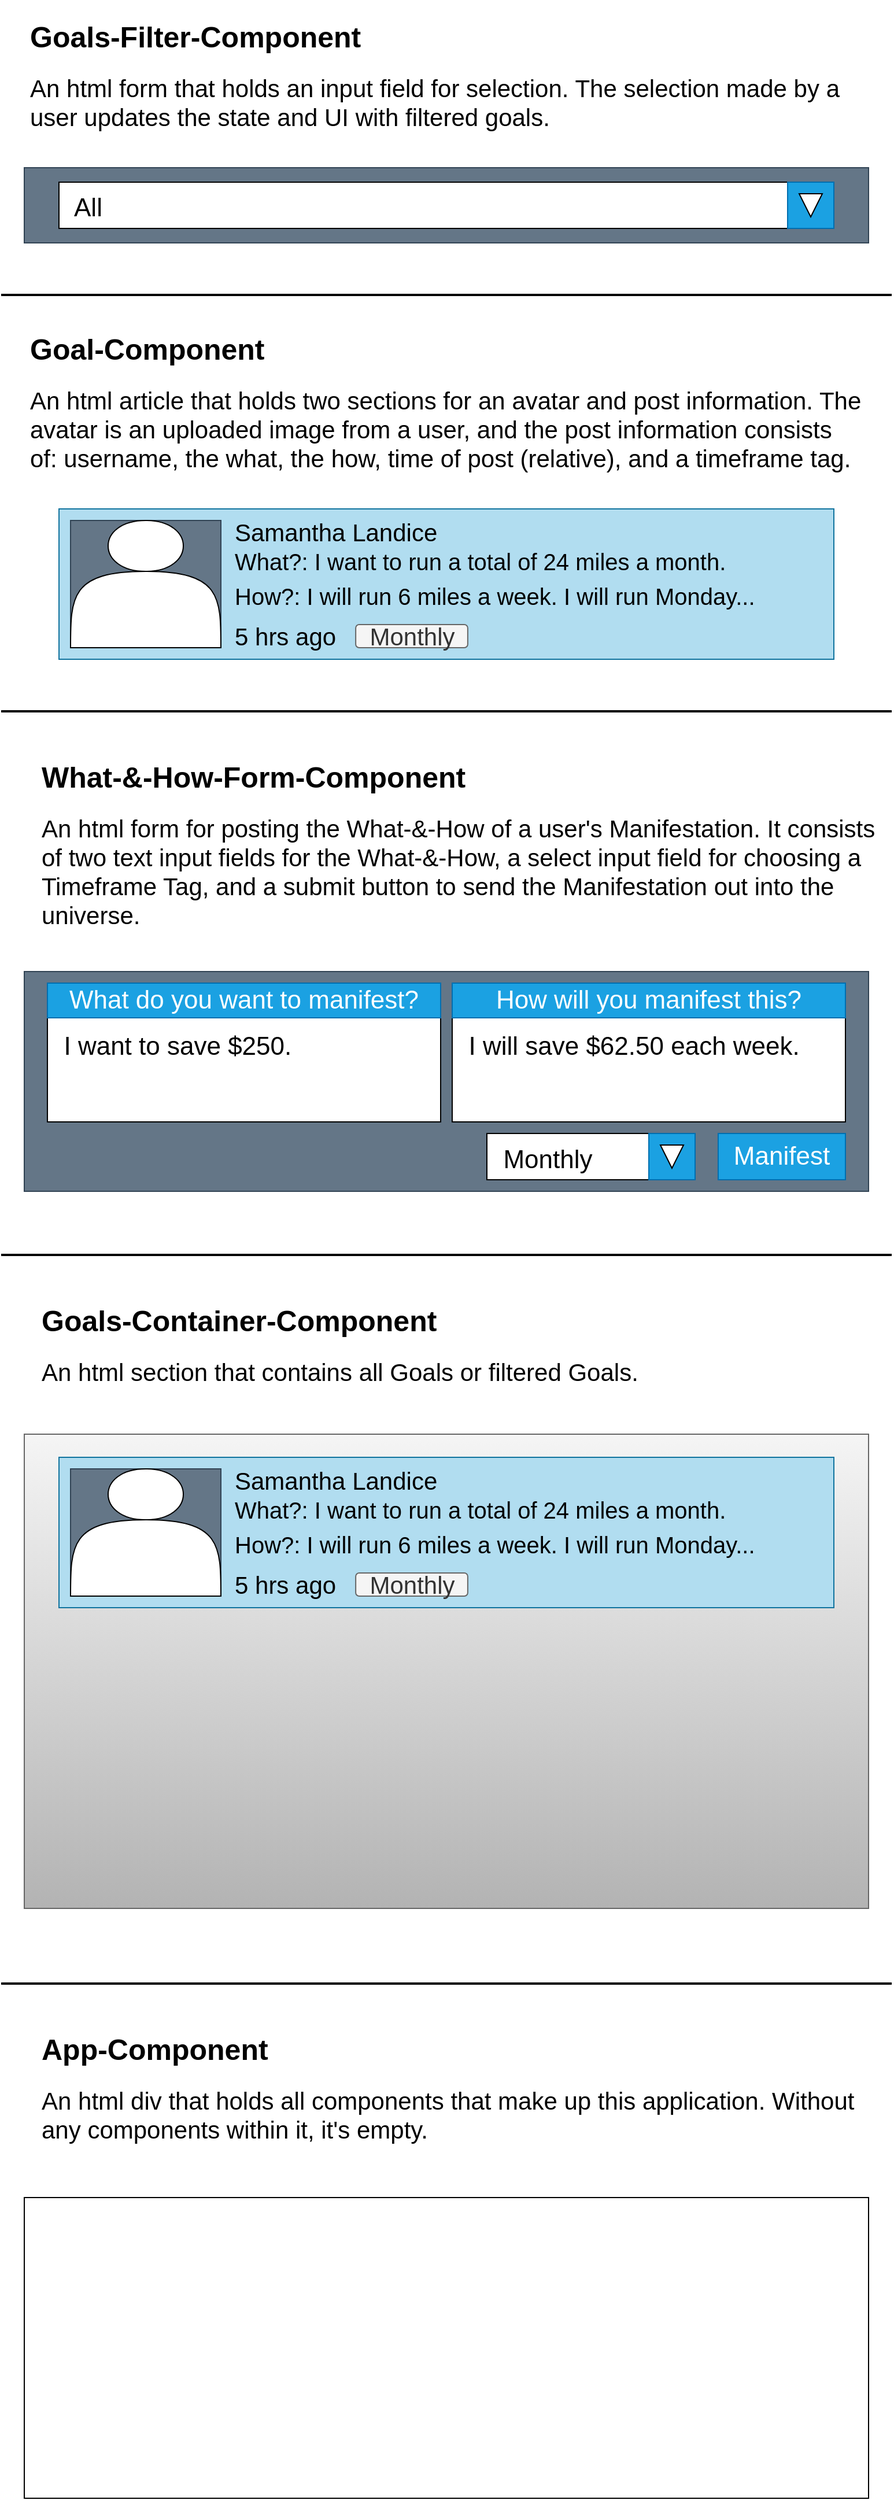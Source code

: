 <mxfile>
    <diagram id="WJuMNJvx6mWqc4_3TJHY" name="Page-1">
        <mxGraphModel dx="496" dy="2500" grid="1" gridSize="10" guides="1" tooltips="1" connect="1" arrows="1" fold="1" page="1" pageScale="1" pageWidth="850" pageHeight="1100" math="0" shadow="0">
            <root>
                <mxCell id="0"/>
                <mxCell id="1" parent="0"/>
                <mxCell id="2" value="" style="rounded=0;whiteSpace=wrap;html=1;strokeColor=#314354;fontColor=#ffffff;fillColor=#647687;" parent="1" vertex="1">
                    <mxGeometry x="60" y="-2035" width="730" height="65" as="geometry"/>
                </mxCell>
                <mxCell id="10" value="" style="rounded=0;whiteSpace=wrap;html=1;" parent="1" vertex="1">
                    <mxGeometry x="90" y="-2022.5" width="670" height="40" as="geometry"/>
                </mxCell>
                <mxCell id="12" value="" style="rounded=0;whiteSpace=wrap;html=1;fillColor=#1ba1e2;strokeColor=#006EAF;fontColor=#ffffff;" parent="1" vertex="1">
                    <mxGeometry x="720" y="-2022.5" width="40" height="40" as="geometry"/>
                </mxCell>
                <mxCell id="13" value="" style="triangle;whiteSpace=wrap;html=1;direction=south;" parent="1" vertex="1">
                    <mxGeometry x="730" y="-2012.5" width="20" height="20" as="geometry"/>
                </mxCell>
                <mxCell id="14" value="&lt;span style=&quot;font-size: 22px&quot;&gt;&amp;nbsp; All&lt;/span&gt;" style="text;html=1;strokeColor=none;fillColor=none;align=left;verticalAlign=middle;whiteSpace=wrap;rounded=0;" parent="1" vertex="1">
                    <mxGeometry x="90" y="-2020" width="630" height="40" as="geometry"/>
                </mxCell>
                <mxCell id="15" value="&lt;h1 style=&quot;font-size: 25px&quot;&gt;&lt;font style=&quot;font-size: 25px&quot;&gt;Goals-Filter-Component&lt;/font&gt;&lt;/h1&gt;&lt;p&gt;&lt;font style=&quot;font-size: 21px&quot;&gt;An html form that holds an input field for selection. The selection made by a user updates the state and UI with filtered goals.&lt;/font&gt;&lt;/p&gt;" style="text;html=1;strokeColor=none;fillColor=none;spacing=5;spacingTop=-20;whiteSpace=wrap;overflow=hidden;rounded=0;" parent="1" vertex="1">
                    <mxGeometry x="60" y="-2170" width="730" height="130" as="geometry"/>
                </mxCell>
                <mxCell id="20" value="" style="line;strokeWidth=2;html=1;" parent="1" vertex="1">
                    <mxGeometry x="40" y="-1930" width="770" height="10" as="geometry"/>
                </mxCell>
                <mxCell id="22" value="" style="rounded=0;whiteSpace=wrap;html=1;align=left;fillColor=#b1ddf0;strokeColor=#10739e;" parent="1" vertex="1">
                    <mxGeometry x="90" y="-1740" width="670" height="130" as="geometry"/>
                </mxCell>
                <mxCell id="23" value="" style="rounded=0;whiteSpace=wrap;html=1;strokeColor=#314354;fillColor=#647687;align=left;fontColor=#ffffff;" parent="1" vertex="1">
                    <mxGeometry x="100" y="-1730" width="130" height="110" as="geometry"/>
                </mxCell>
                <mxCell id="24" value="&lt;font style=&quot;font-size: 21px&quot;&gt;Samantha Landice&lt;/font&gt;" style="text;html=1;strokeColor=none;fillColor=none;align=left;verticalAlign=middle;whiteSpace=wrap;rounded=0;" parent="1" vertex="1">
                    <mxGeometry x="240" y="-1730" width="510" height="20" as="geometry"/>
                </mxCell>
                <mxCell id="25" value="&lt;font style=&quot;font-size: 20px&quot;&gt;What?: I want to run a total of 24 miles a month.&lt;/font&gt;" style="text;html=1;strokeColor=none;fillColor=none;align=left;verticalAlign=middle;whiteSpace=wrap;rounded=0;" parent="1" vertex="1">
                    <mxGeometry x="240" y="-1710" width="510" height="30" as="geometry"/>
                </mxCell>
                <mxCell id="26" value="&lt;span style=&quot;font-size: 21px&quot;&gt;5 hrs ago&lt;/span&gt;" style="text;html=1;strokeColor=none;fillColor=none;align=left;verticalAlign=middle;whiteSpace=wrap;rounded=0;" parent="1" vertex="1">
                    <mxGeometry x="240" y="-1640" width="100" height="20" as="geometry"/>
                </mxCell>
                <mxCell id="27" value="&lt;span style=&quot;font-size: 21px&quot;&gt;Monthly&lt;/span&gt;" style="text;html=1;strokeColor=#666666;fillColor=#f5f5f5;align=center;verticalAlign=middle;whiteSpace=wrap;rounded=1;fontColor=#333333;" parent="1" vertex="1">
                    <mxGeometry x="346.57" y="-1640" width="96.87" height="20" as="geometry"/>
                </mxCell>
                <mxCell id="28" value="&lt;font style=&quot;font-size: 20px&quot;&gt;How?: I will run 6 miles a week. I will run Monday...&lt;/font&gt;" style="text;html=1;strokeColor=none;fillColor=none;align=left;verticalAlign=middle;whiteSpace=wrap;rounded=0;" parent="1" vertex="1">
                    <mxGeometry x="240" y="-1680" width="510" height="30" as="geometry"/>
                </mxCell>
                <mxCell id="29" value="" style="shape=actor;whiteSpace=wrap;html=1;" parent="1" vertex="1">
                    <mxGeometry x="100" y="-1730" width="130" height="110" as="geometry"/>
                </mxCell>
                <mxCell id="30" value="&lt;h1 style=&quot;font-size: 25px&quot;&gt;&lt;font style=&quot;font-size: 25px&quot;&gt;Goal-Component&lt;/font&gt;&lt;/h1&gt;&lt;p&gt;&lt;font style=&quot;font-size: 21px&quot;&gt;An html article that holds two sections for an avatar and post information. The avatar is an uploaded image from a user, and the post information consists of: username, the what, the how, time of post (relative), and a timeframe tag.&lt;/font&gt;&lt;/p&gt;" style="text;html=1;strokeColor=none;fillColor=none;spacing=5;spacingTop=-20;whiteSpace=wrap;overflow=hidden;rounded=0;" parent="1" vertex="1">
                    <mxGeometry x="60" y="-1900" width="730" height="150" as="geometry"/>
                </mxCell>
                <mxCell id="31" value="" style="line;strokeWidth=2;html=1;" parent="1" vertex="1">
                    <mxGeometry x="40" y="-1570" width="770" height="10" as="geometry"/>
                </mxCell>
                <mxCell id="38" value="&lt;h1 style=&quot;font-size: 25px&quot;&gt;What-&amp;amp;-How-Form-Component&lt;/h1&gt;&lt;p&gt;&lt;font style=&quot;font-size: 21px&quot;&gt;An html form for posting the What-&amp;amp;-How of a user's Manifestation. It consists of two text input fields for the What-&amp;amp;-How, a select input field for choosing a Timeframe Tag, and a submit button to send the Manifestation out into the universe.&lt;/font&gt;&lt;/p&gt;" style="text;html=1;strokeColor=none;fillColor=none;spacing=5;spacingTop=-20;whiteSpace=wrap;overflow=hidden;rounded=0;" parent="1" vertex="1">
                    <mxGeometry x="70" y="-1530" width="730" height="160" as="geometry"/>
                </mxCell>
                <mxCell id="39" value="" style="rounded=0;whiteSpace=wrap;html=1;fillColor=#647687;strokeColor=#314354;fontColor=#ffffff;" parent="1" vertex="1">
                    <mxGeometry x="60" y="-1340" width="730" height="190" as="geometry"/>
                </mxCell>
                <mxCell id="40" value="" style="rounded=0;whiteSpace=wrap;html=1;" parent="1" vertex="1">
                    <mxGeometry x="460" y="-1200" width="180" height="40" as="geometry"/>
                </mxCell>
                <mxCell id="41" value="" style="rounded=0;whiteSpace=wrap;html=1;fillColor=#1ba1e2;strokeColor=#006EAF;fontColor=#ffffff;" parent="1" vertex="1">
                    <mxGeometry x="600" y="-1200" width="40" height="40" as="geometry"/>
                </mxCell>
                <mxCell id="42" value="" style="triangle;whiteSpace=wrap;html=1;direction=south;" parent="1" vertex="1">
                    <mxGeometry x="610" y="-1190" width="20" height="20" as="geometry"/>
                </mxCell>
                <mxCell id="43" value="&lt;span style=&quot;font-size: 22px&quot;&gt;Manifest&lt;/span&gt;" style="text;html=1;strokeColor=#006EAF;fillColor=#1ba1e2;align=center;verticalAlign=middle;whiteSpace=wrap;rounded=0;fontColor=#ffffff;" parent="1" vertex="1">
                    <mxGeometry x="660" y="-1200" width="110" height="40" as="geometry"/>
                </mxCell>
                <mxCell id="44" value="&lt;span style=&quot;font-size: 22px&quot;&gt;&amp;nbsp; Monthly&lt;/span&gt;" style="text;html=1;strokeColor=none;fillColor=none;align=left;verticalAlign=middle;whiteSpace=wrap;rounded=0;" parent="1" vertex="1">
                    <mxGeometry x="460" y="-1195" width="140" height="35" as="geometry"/>
                </mxCell>
                <mxCell id="48" value="" style="rounded=0;whiteSpace=wrap;html=1;" parent="1" vertex="1">
                    <mxGeometry x="80" y="-1330" width="340" height="120" as="geometry"/>
                </mxCell>
                <mxCell id="49" value="&lt;span style=&quot;font-size: 22px&quot;&gt;What do you want to manifest?&lt;/span&gt;" style="text;html=1;strokeColor=#006EAF;fillColor=#1ba1e2;align=center;verticalAlign=middle;whiteSpace=wrap;rounded=0;fontColor=#ffffff;" parent="1" vertex="1">
                    <mxGeometry x="80" y="-1330" width="340" height="30" as="geometry"/>
                </mxCell>
                <mxCell id="50" value="&lt;span style=&quot;font-size: 22px&quot;&gt;&amp;nbsp; I want to save $250.&lt;/span&gt;" style="text;html=1;strokeColor=none;fillColor=none;align=left;verticalAlign=middle;whiteSpace=wrap;rounded=0;" parent="1" vertex="1">
                    <mxGeometry x="80" y="-1290" width="321" height="30" as="geometry"/>
                </mxCell>
                <mxCell id="51" value="" style="rounded=0;whiteSpace=wrap;html=1;" parent="1" vertex="1">
                    <mxGeometry x="430" y="-1330" width="340" height="120" as="geometry"/>
                </mxCell>
                <mxCell id="52" value="&lt;span style=&quot;font-size: 22px&quot;&gt;How will you manifest this?&lt;/span&gt;" style="text;html=1;strokeColor=#006EAF;fillColor=#1ba1e2;align=center;verticalAlign=middle;whiteSpace=wrap;rounded=0;fontColor=#ffffff;" parent="1" vertex="1">
                    <mxGeometry x="430" y="-1330" width="340" height="30" as="geometry"/>
                </mxCell>
                <mxCell id="53" value="&lt;span style=&quot;font-size: 22px&quot;&gt;&amp;nbsp; I will save $62.50 each week.&lt;/span&gt;" style="text;html=1;strokeColor=none;fillColor=none;align=left;verticalAlign=middle;whiteSpace=wrap;rounded=0;" parent="1" vertex="1">
                    <mxGeometry x="430" y="-1290" width="340" height="30" as="geometry"/>
                </mxCell>
                <mxCell id="57" value="" style="rounded=0;whiteSpace=wrap;html=1;fillColor=#f5f5f5;strokeColor=#666666;gradientColor=#b3b3b3;" parent="1" vertex="1">
                    <mxGeometry x="60" y="-940" width="730" height="410" as="geometry"/>
                </mxCell>
                <mxCell id="58" value="" style="rounded=0;whiteSpace=wrap;html=1;align=left;fillColor=#b1ddf0;strokeColor=#10739e;" parent="1" vertex="1">
                    <mxGeometry x="90" y="-920" width="670" height="130" as="geometry"/>
                </mxCell>
                <mxCell id="59" value="" style="rounded=0;whiteSpace=wrap;html=1;strokeColor=#314354;fillColor=#647687;align=left;fontColor=#ffffff;" parent="1" vertex="1">
                    <mxGeometry x="100" y="-910" width="130" height="110" as="geometry"/>
                </mxCell>
                <mxCell id="60" value="&lt;font style=&quot;font-size: 21px&quot;&gt;Samantha Landice&lt;/font&gt;" style="text;html=1;strokeColor=none;fillColor=none;align=left;verticalAlign=middle;whiteSpace=wrap;rounded=0;" parent="1" vertex="1">
                    <mxGeometry x="240" y="-910" width="510" height="20" as="geometry"/>
                </mxCell>
                <mxCell id="61" value="&lt;font style=&quot;font-size: 20px&quot;&gt;What?: I want to run a total of 24 miles a month.&lt;/font&gt;" style="text;html=1;strokeColor=none;fillColor=none;align=left;verticalAlign=middle;whiteSpace=wrap;rounded=0;" parent="1" vertex="1">
                    <mxGeometry x="240" y="-890" width="510" height="30" as="geometry"/>
                </mxCell>
                <mxCell id="62" value="&lt;span style=&quot;font-size: 21px&quot;&gt;5 hrs ago&lt;/span&gt;" style="text;html=1;strokeColor=none;fillColor=none;align=left;verticalAlign=middle;whiteSpace=wrap;rounded=0;" parent="1" vertex="1">
                    <mxGeometry x="240" y="-820" width="100" height="20" as="geometry"/>
                </mxCell>
                <mxCell id="63" value="&lt;span style=&quot;font-size: 21px&quot;&gt;Monthly&lt;/span&gt;" style="text;html=1;strokeColor=#666666;fillColor=#f5f5f5;align=center;verticalAlign=middle;whiteSpace=wrap;rounded=1;fontColor=#333333;" parent="1" vertex="1">
                    <mxGeometry x="346.57" y="-820" width="96.87" height="20" as="geometry"/>
                </mxCell>
                <mxCell id="64" value="&lt;font style=&quot;font-size: 20px&quot;&gt;How?: I will run 6 miles a week. I will run Monday...&lt;/font&gt;" style="text;html=1;strokeColor=none;fillColor=none;align=left;verticalAlign=middle;whiteSpace=wrap;rounded=0;" parent="1" vertex="1">
                    <mxGeometry x="240" y="-860" width="510" height="30" as="geometry"/>
                </mxCell>
                <mxCell id="65" value="" style="shape=actor;whiteSpace=wrap;html=1;" parent="1" vertex="1">
                    <mxGeometry x="100" y="-910" width="130" height="110" as="geometry"/>
                </mxCell>
                <mxCell id="67" value="" style="line;strokeWidth=2;html=1;" parent="1" vertex="1">
                    <mxGeometry x="40" y="-1100" width="770" height="10" as="geometry"/>
                </mxCell>
                <mxCell id="68" value="&lt;h1 style=&quot;font-size: 25px&quot;&gt;Goals-Container-Component&lt;/h1&gt;&lt;p&gt;&lt;font style=&quot;font-size: 21px&quot;&gt;An html section that contains all Goals or filtered Goals.&lt;/font&gt;&lt;/p&gt;" style="text;html=1;strokeColor=none;fillColor=none;spacing=5;spacingTop=-20;whiteSpace=wrap;overflow=hidden;rounded=0;" parent="1" vertex="1">
                    <mxGeometry x="70" y="-1060" width="730" height="90" as="geometry"/>
                </mxCell>
                <mxCell id="70" value="" style="rounded=0;whiteSpace=wrap;html=1;" parent="1" vertex="1">
                    <mxGeometry x="60" y="-280" width="730" height="260" as="geometry"/>
                </mxCell>
                <mxCell id="72" value="" style="line;strokeWidth=2;html=1;" parent="1" vertex="1">
                    <mxGeometry x="40" y="-470" width="770" height="10" as="geometry"/>
                </mxCell>
                <mxCell id="73" value="&lt;h1 style=&quot;font-size: 25px&quot;&gt;App-Component&lt;/h1&gt;&lt;p&gt;&lt;font style=&quot;font-size: 21px&quot;&gt;An html div that holds all components that make up this application. Without any components within it, it's empty.&lt;/font&gt;&lt;/p&gt;" style="text;html=1;strokeColor=none;fillColor=none;spacing=5;spacingTop=-20;whiteSpace=wrap;overflow=hidden;rounded=0;" parent="1" vertex="1">
                    <mxGeometry x="70" y="-430" width="730" height="110" as="geometry"/>
                </mxCell>
            </root>
        </mxGraphModel>
    </diagram>
</mxfile>